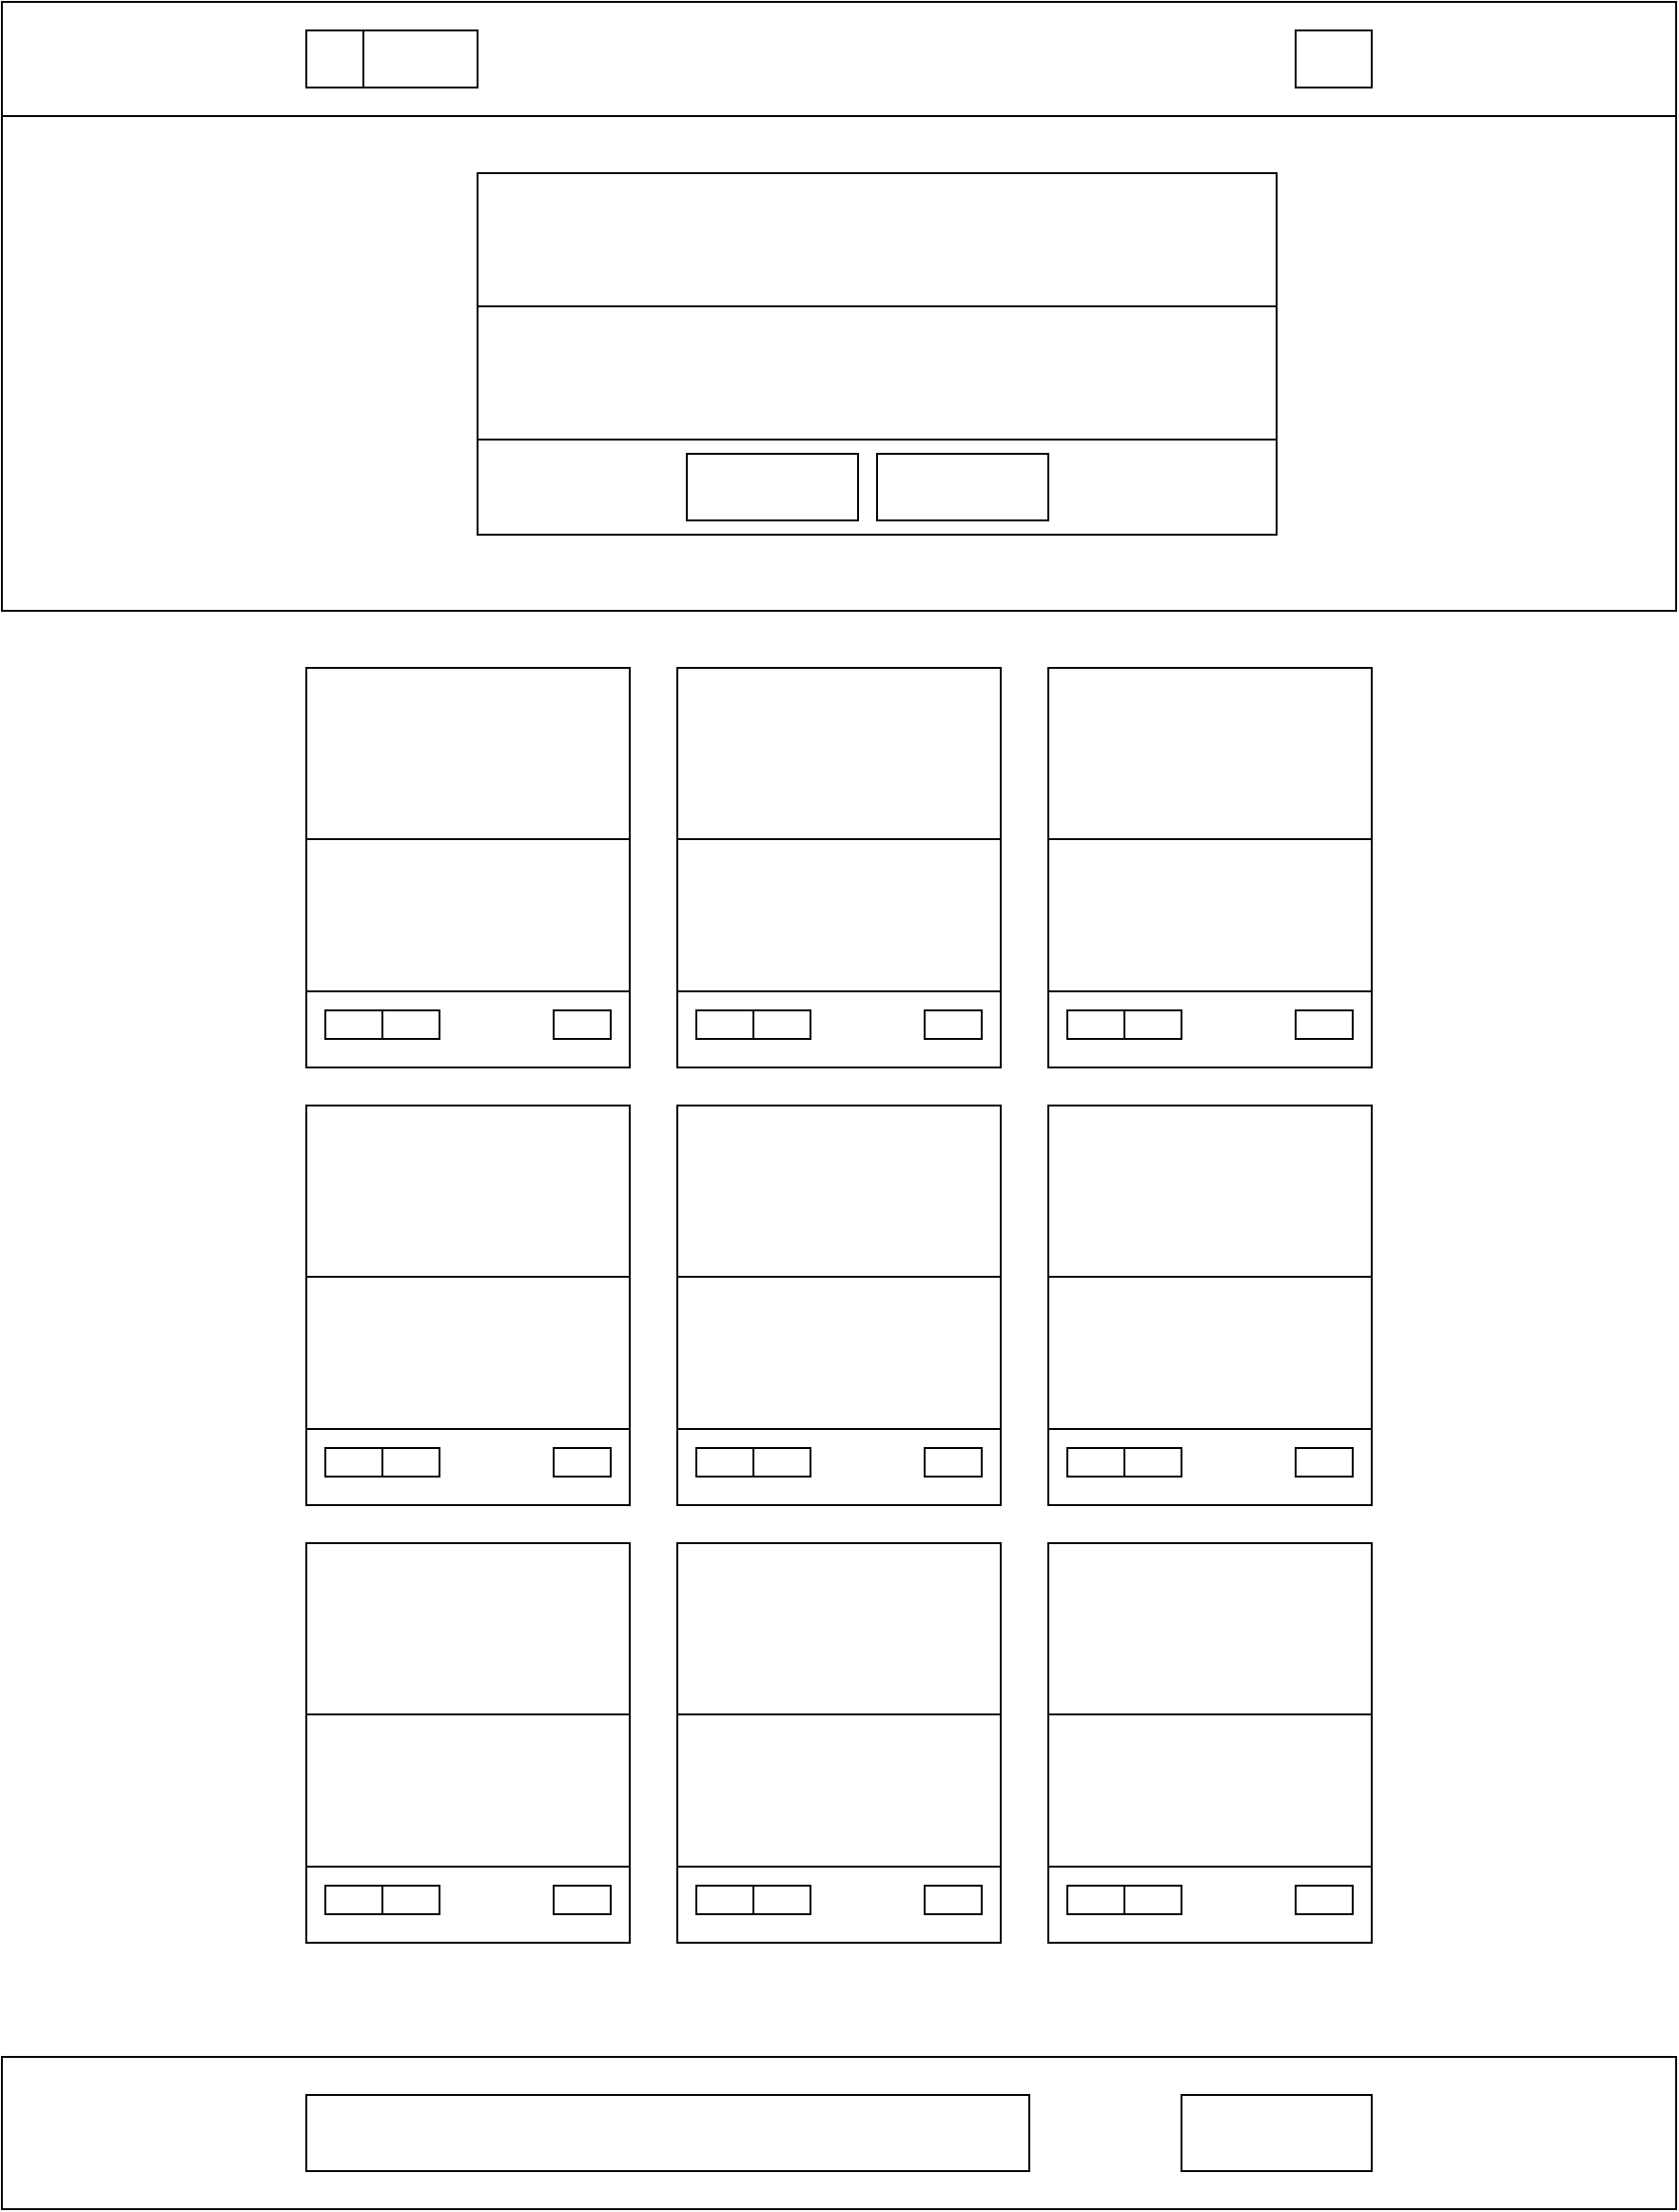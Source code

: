<mxfile version="17.3.0" type="device"><diagram id="h93WIOKQpHGhKO7pxNBi" name="Page-1"><mxGraphModel dx="1050" dy="592" grid="1" gridSize="10" guides="1" tooltips="1" connect="1" arrows="1" fold="1" page="1" pageScale="1" pageWidth="827" pageHeight="1169" math="0" shadow="0"><root><mxCell id="0"/><mxCell id="1" parent="0"/><mxCell id="6dcj_BvJJjkPHbxhgMy6-1" value="" style="rounded=0;whiteSpace=wrap;html=1;" vertex="1" parent="1"><mxGeometry y="40" width="880" height="60" as="geometry"/></mxCell><mxCell id="6dcj_BvJJjkPHbxhgMy6-2" value="" style="rounded=0;whiteSpace=wrap;html=1;" vertex="1" parent="1"><mxGeometry x="160" y="55" width="30" height="30" as="geometry"/></mxCell><mxCell id="6dcj_BvJJjkPHbxhgMy6-3" value="" style="rounded=0;whiteSpace=wrap;html=1;" vertex="1" parent="1"><mxGeometry x="680" y="55" width="40" height="30" as="geometry"/></mxCell><mxCell id="6dcj_BvJJjkPHbxhgMy6-4" value="" style="rounded=0;whiteSpace=wrap;html=1;" vertex="1" parent="1"><mxGeometry y="100" width="880" height="260" as="geometry"/></mxCell><mxCell id="6dcj_BvJJjkPHbxhgMy6-9" value="" style="rounded=0;whiteSpace=wrap;html=1;" vertex="1" parent="1"><mxGeometry x="250" y="200" width="420" height="70" as="geometry"/></mxCell><mxCell id="6dcj_BvJJjkPHbxhgMy6-10" value="" style="rounded=0;whiteSpace=wrap;html=1;" vertex="1" parent="1"><mxGeometry x="250" y="130" width="420" height="70" as="geometry"/></mxCell><mxCell id="6dcj_BvJJjkPHbxhgMy6-11" value="" style="rounded=0;whiteSpace=wrap;html=1;" vertex="1" parent="1"><mxGeometry x="250" y="270" width="420" height="50" as="geometry"/></mxCell><mxCell id="6dcj_BvJJjkPHbxhgMy6-12" value="" style="rounded=0;whiteSpace=wrap;html=1;" vertex="1" parent="1"><mxGeometry x="360" y="277.5" width="90" height="35" as="geometry"/></mxCell><mxCell id="6dcj_BvJJjkPHbxhgMy6-26" value="" style="rounded=0;whiteSpace=wrap;html=1;" vertex="1" parent="1"><mxGeometry x="160" y="620" width="170" height="210" as="geometry"/></mxCell><mxCell id="6dcj_BvJJjkPHbxhgMy6-27" value="" style="rounded=0;whiteSpace=wrap;html=1;" vertex="1" parent="1"><mxGeometry x="160" y="710" width="170" height="120" as="geometry"/></mxCell><mxCell id="6dcj_BvJJjkPHbxhgMy6-28" value="" style="rounded=0;whiteSpace=wrap;html=1;" vertex="1" parent="1"><mxGeometry x="170" y="800" width="30" height="15" as="geometry"/></mxCell><mxCell id="6dcj_BvJJjkPHbxhgMy6-29" value="" style="rounded=0;whiteSpace=wrap;html=1;" vertex="1" parent="1"><mxGeometry x="200" y="800" width="30" height="15" as="geometry"/></mxCell><mxCell id="6dcj_BvJJjkPHbxhgMy6-30" value="" style="rounded=0;whiteSpace=wrap;html=1;" vertex="1" parent="1"><mxGeometry x="290" y="800" width="30" height="15" as="geometry"/></mxCell><mxCell id="6dcj_BvJJjkPHbxhgMy6-31" value="" style="rounded=0;whiteSpace=wrap;html=1;" vertex="1" parent="1"><mxGeometry x="160" y="710" width="170" height="80" as="geometry"/></mxCell><mxCell id="6dcj_BvJJjkPHbxhgMy6-38" value="" style="rounded=0;whiteSpace=wrap;html=1;" vertex="1" parent="1"><mxGeometry x="355" y="620" width="170" height="210" as="geometry"/></mxCell><mxCell id="6dcj_BvJJjkPHbxhgMy6-39" value="" style="rounded=0;whiteSpace=wrap;html=1;" vertex="1" parent="1"><mxGeometry x="355" y="710" width="170" height="120" as="geometry"/></mxCell><mxCell id="6dcj_BvJJjkPHbxhgMy6-40" value="" style="rounded=0;whiteSpace=wrap;html=1;" vertex="1" parent="1"><mxGeometry x="365" y="800" width="30" height="15" as="geometry"/></mxCell><mxCell id="6dcj_BvJJjkPHbxhgMy6-41" value="" style="rounded=0;whiteSpace=wrap;html=1;" vertex="1" parent="1"><mxGeometry x="395" y="800" width="30" height="15" as="geometry"/></mxCell><mxCell id="6dcj_BvJJjkPHbxhgMy6-42" value="" style="rounded=0;whiteSpace=wrap;html=1;" vertex="1" parent="1"><mxGeometry x="485" y="800" width="30" height="15" as="geometry"/></mxCell><mxCell id="6dcj_BvJJjkPHbxhgMy6-43" value="" style="rounded=0;whiteSpace=wrap;html=1;" vertex="1" parent="1"><mxGeometry x="355" y="710" width="170" height="80" as="geometry"/></mxCell><mxCell id="6dcj_BvJJjkPHbxhgMy6-44" value="" style="rounded=0;whiteSpace=wrap;html=1;" vertex="1" parent="1"><mxGeometry x="550" y="620" width="170" height="210" as="geometry"/></mxCell><mxCell id="6dcj_BvJJjkPHbxhgMy6-45" value="" style="rounded=0;whiteSpace=wrap;html=1;" vertex="1" parent="1"><mxGeometry x="550" y="710" width="170" height="120" as="geometry"/></mxCell><mxCell id="6dcj_BvJJjkPHbxhgMy6-46" value="" style="rounded=0;whiteSpace=wrap;html=1;" vertex="1" parent="1"><mxGeometry x="560" y="800" width="30" height="15" as="geometry"/></mxCell><mxCell id="6dcj_BvJJjkPHbxhgMy6-47" value="" style="rounded=0;whiteSpace=wrap;html=1;" vertex="1" parent="1"><mxGeometry x="590" y="800" width="30" height="15" as="geometry"/></mxCell><mxCell id="6dcj_BvJJjkPHbxhgMy6-48" value="" style="rounded=0;whiteSpace=wrap;html=1;" vertex="1" parent="1"><mxGeometry x="680" y="800" width="30" height="15" as="geometry"/></mxCell><mxCell id="6dcj_BvJJjkPHbxhgMy6-49" value="" style="rounded=0;whiteSpace=wrap;html=1;" vertex="1" parent="1"><mxGeometry x="550" y="710" width="170" height="80" as="geometry"/></mxCell><mxCell id="6dcj_BvJJjkPHbxhgMy6-59" value="" style="rounded=0;whiteSpace=wrap;html=1;" vertex="1" parent="1"><mxGeometry x="460" y="277.5" width="90" height="35" as="geometry"/></mxCell><mxCell id="6dcj_BvJJjkPHbxhgMy6-66" value="" style="rounded=0;whiteSpace=wrap;html=1;" vertex="1" parent="1"><mxGeometry x="160" y="390" width="170" height="210" as="geometry"/></mxCell><mxCell id="6dcj_BvJJjkPHbxhgMy6-67" value="" style="rounded=0;whiteSpace=wrap;html=1;" vertex="1" parent="1"><mxGeometry x="160" y="480" width="170" height="120" as="geometry"/></mxCell><mxCell id="6dcj_BvJJjkPHbxhgMy6-68" value="" style="rounded=0;whiteSpace=wrap;html=1;" vertex="1" parent="1"><mxGeometry x="170" y="570" width="30" height="15" as="geometry"/></mxCell><mxCell id="6dcj_BvJJjkPHbxhgMy6-69" value="" style="rounded=0;whiteSpace=wrap;html=1;" vertex="1" parent="1"><mxGeometry x="200" y="570" width="30" height="15" as="geometry"/></mxCell><mxCell id="6dcj_BvJJjkPHbxhgMy6-70" value="" style="rounded=0;whiteSpace=wrap;html=1;" vertex="1" parent="1"><mxGeometry x="290" y="570" width="30" height="15" as="geometry"/></mxCell><mxCell id="6dcj_BvJJjkPHbxhgMy6-71" value="" style="rounded=0;whiteSpace=wrap;html=1;" vertex="1" parent="1"><mxGeometry x="160" y="480" width="170" height="80" as="geometry"/></mxCell><mxCell id="6dcj_BvJJjkPHbxhgMy6-72" value="" style="rounded=0;whiteSpace=wrap;html=1;" vertex="1" parent="1"><mxGeometry x="355" y="390" width="170" height="210" as="geometry"/></mxCell><mxCell id="6dcj_BvJJjkPHbxhgMy6-73" value="" style="rounded=0;whiteSpace=wrap;html=1;" vertex="1" parent="1"><mxGeometry x="355" y="480" width="170" height="120" as="geometry"/></mxCell><mxCell id="6dcj_BvJJjkPHbxhgMy6-74" value="" style="rounded=0;whiteSpace=wrap;html=1;" vertex="1" parent="1"><mxGeometry x="365" y="570" width="30" height="15" as="geometry"/></mxCell><mxCell id="6dcj_BvJJjkPHbxhgMy6-75" value="" style="rounded=0;whiteSpace=wrap;html=1;" vertex="1" parent="1"><mxGeometry x="395" y="570" width="30" height="15" as="geometry"/></mxCell><mxCell id="6dcj_BvJJjkPHbxhgMy6-76" value="" style="rounded=0;whiteSpace=wrap;html=1;" vertex="1" parent="1"><mxGeometry x="485" y="570" width="30" height="15" as="geometry"/></mxCell><mxCell id="6dcj_BvJJjkPHbxhgMy6-77" value="" style="rounded=0;whiteSpace=wrap;html=1;" vertex="1" parent="1"><mxGeometry x="355" y="480" width="170" height="80" as="geometry"/></mxCell><mxCell id="6dcj_BvJJjkPHbxhgMy6-78" value="" style="rounded=0;whiteSpace=wrap;html=1;" vertex="1" parent="1"><mxGeometry x="550" y="390" width="170" height="210" as="geometry"/></mxCell><mxCell id="6dcj_BvJJjkPHbxhgMy6-79" value="" style="rounded=0;whiteSpace=wrap;html=1;" vertex="1" parent="1"><mxGeometry x="550" y="480" width="170" height="120" as="geometry"/></mxCell><mxCell id="6dcj_BvJJjkPHbxhgMy6-80" value="" style="rounded=0;whiteSpace=wrap;html=1;" vertex="1" parent="1"><mxGeometry x="560" y="570" width="30" height="15" as="geometry"/></mxCell><mxCell id="6dcj_BvJJjkPHbxhgMy6-81" value="" style="rounded=0;whiteSpace=wrap;html=1;" vertex="1" parent="1"><mxGeometry x="590" y="570" width="30" height="15" as="geometry"/></mxCell><mxCell id="6dcj_BvJJjkPHbxhgMy6-82" value="" style="rounded=0;whiteSpace=wrap;html=1;" vertex="1" parent="1"><mxGeometry x="680" y="570" width="30" height="15" as="geometry"/></mxCell><mxCell id="6dcj_BvJJjkPHbxhgMy6-83" value="" style="rounded=0;whiteSpace=wrap;html=1;" vertex="1" parent="1"><mxGeometry x="550" y="480" width="170" height="80" as="geometry"/></mxCell><mxCell id="6dcj_BvJJjkPHbxhgMy6-84" value="" style="rounded=0;whiteSpace=wrap;html=1;" vertex="1" parent="1"><mxGeometry x="160" y="850" width="170" height="210" as="geometry"/></mxCell><mxCell id="6dcj_BvJJjkPHbxhgMy6-85" value="" style="rounded=0;whiteSpace=wrap;html=1;" vertex="1" parent="1"><mxGeometry x="160" y="940" width="170" height="120" as="geometry"/></mxCell><mxCell id="6dcj_BvJJjkPHbxhgMy6-86" value="" style="rounded=0;whiteSpace=wrap;html=1;" vertex="1" parent="1"><mxGeometry x="170" y="1030" width="30" height="15" as="geometry"/></mxCell><mxCell id="6dcj_BvJJjkPHbxhgMy6-87" value="" style="rounded=0;whiteSpace=wrap;html=1;" vertex="1" parent="1"><mxGeometry x="200" y="1030" width="30" height="15" as="geometry"/></mxCell><mxCell id="6dcj_BvJJjkPHbxhgMy6-88" value="" style="rounded=0;whiteSpace=wrap;html=1;" vertex="1" parent="1"><mxGeometry x="290" y="1030" width="30" height="15" as="geometry"/></mxCell><mxCell id="6dcj_BvJJjkPHbxhgMy6-89" value="" style="rounded=0;whiteSpace=wrap;html=1;" vertex="1" parent="1"><mxGeometry x="160" y="940" width="170" height="80" as="geometry"/></mxCell><mxCell id="6dcj_BvJJjkPHbxhgMy6-90" value="" style="rounded=0;whiteSpace=wrap;html=1;" vertex="1" parent="1"><mxGeometry x="355" y="850" width="170" height="210" as="geometry"/></mxCell><mxCell id="6dcj_BvJJjkPHbxhgMy6-91" value="" style="rounded=0;whiteSpace=wrap;html=1;" vertex="1" parent="1"><mxGeometry x="355" y="940" width="170" height="120" as="geometry"/></mxCell><mxCell id="6dcj_BvJJjkPHbxhgMy6-92" value="" style="rounded=0;whiteSpace=wrap;html=1;" vertex="1" parent="1"><mxGeometry x="365" y="1030" width="30" height="15" as="geometry"/></mxCell><mxCell id="6dcj_BvJJjkPHbxhgMy6-93" value="" style="rounded=0;whiteSpace=wrap;html=1;" vertex="1" parent="1"><mxGeometry x="395" y="1030" width="30" height="15" as="geometry"/></mxCell><mxCell id="6dcj_BvJJjkPHbxhgMy6-94" value="" style="rounded=0;whiteSpace=wrap;html=1;" vertex="1" parent="1"><mxGeometry x="485" y="1030" width="30" height="15" as="geometry"/></mxCell><mxCell id="6dcj_BvJJjkPHbxhgMy6-95" value="" style="rounded=0;whiteSpace=wrap;html=1;" vertex="1" parent="1"><mxGeometry x="355" y="940" width="170" height="80" as="geometry"/></mxCell><mxCell id="6dcj_BvJJjkPHbxhgMy6-96" value="" style="rounded=0;whiteSpace=wrap;html=1;" vertex="1" parent="1"><mxGeometry x="550" y="850" width="170" height="210" as="geometry"/></mxCell><mxCell id="6dcj_BvJJjkPHbxhgMy6-97" value="" style="rounded=0;whiteSpace=wrap;html=1;" vertex="1" parent="1"><mxGeometry x="550" y="940" width="170" height="120" as="geometry"/></mxCell><mxCell id="6dcj_BvJJjkPHbxhgMy6-98" value="" style="rounded=0;whiteSpace=wrap;html=1;" vertex="1" parent="1"><mxGeometry x="560" y="1030" width="30" height="15" as="geometry"/></mxCell><mxCell id="6dcj_BvJJjkPHbxhgMy6-99" value="" style="rounded=0;whiteSpace=wrap;html=1;" vertex="1" parent="1"><mxGeometry x="590" y="1030" width="30" height="15" as="geometry"/></mxCell><mxCell id="6dcj_BvJJjkPHbxhgMy6-100" value="" style="rounded=0;whiteSpace=wrap;html=1;" vertex="1" parent="1"><mxGeometry x="680" y="1030" width="30" height="15" as="geometry"/></mxCell><mxCell id="6dcj_BvJJjkPHbxhgMy6-101" value="" style="rounded=0;whiteSpace=wrap;html=1;" vertex="1" parent="1"><mxGeometry x="550" y="940" width="170" height="80" as="geometry"/></mxCell><mxCell id="6dcj_BvJJjkPHbxhgMy6-120" value="" style="rounded=0;whiteSpace=wrap;html=1;" vertex="1" parent="1"><mxGeometry y="1120" width="880" height="80" as="geometry"/></mxCell><mxCell id="6dcj_BvJJjkPHbxhgMy6-121" value="" style="rounded=0;whiteSpace=wrap;html=1;" vertex="1" parent="1"><mxGeometry x="620" y="1140" width="100" height="40" as="geometry"/></mxCell><mxCell id="6dcj_BvJJjkPHbxhgMy6-122" value="" style="rounded=0;whiteSpace=wrap;html=1;" vertex="1" parent="1"><mxGeometry x="160" y="1140" width="380" height="40" as="geometry"/></mxCell><mxCell id="6dcj_BvJJjkPHbxhgMy6-125" value="" style="rounded=0;whiteSpace=wrap;html=1;" vertex="1" parent="1"><mxGeometry x="190" y="55" width="60" height="30" as="geometry"/></mxCell></root></mxGraphModel></diagram></mxfile>